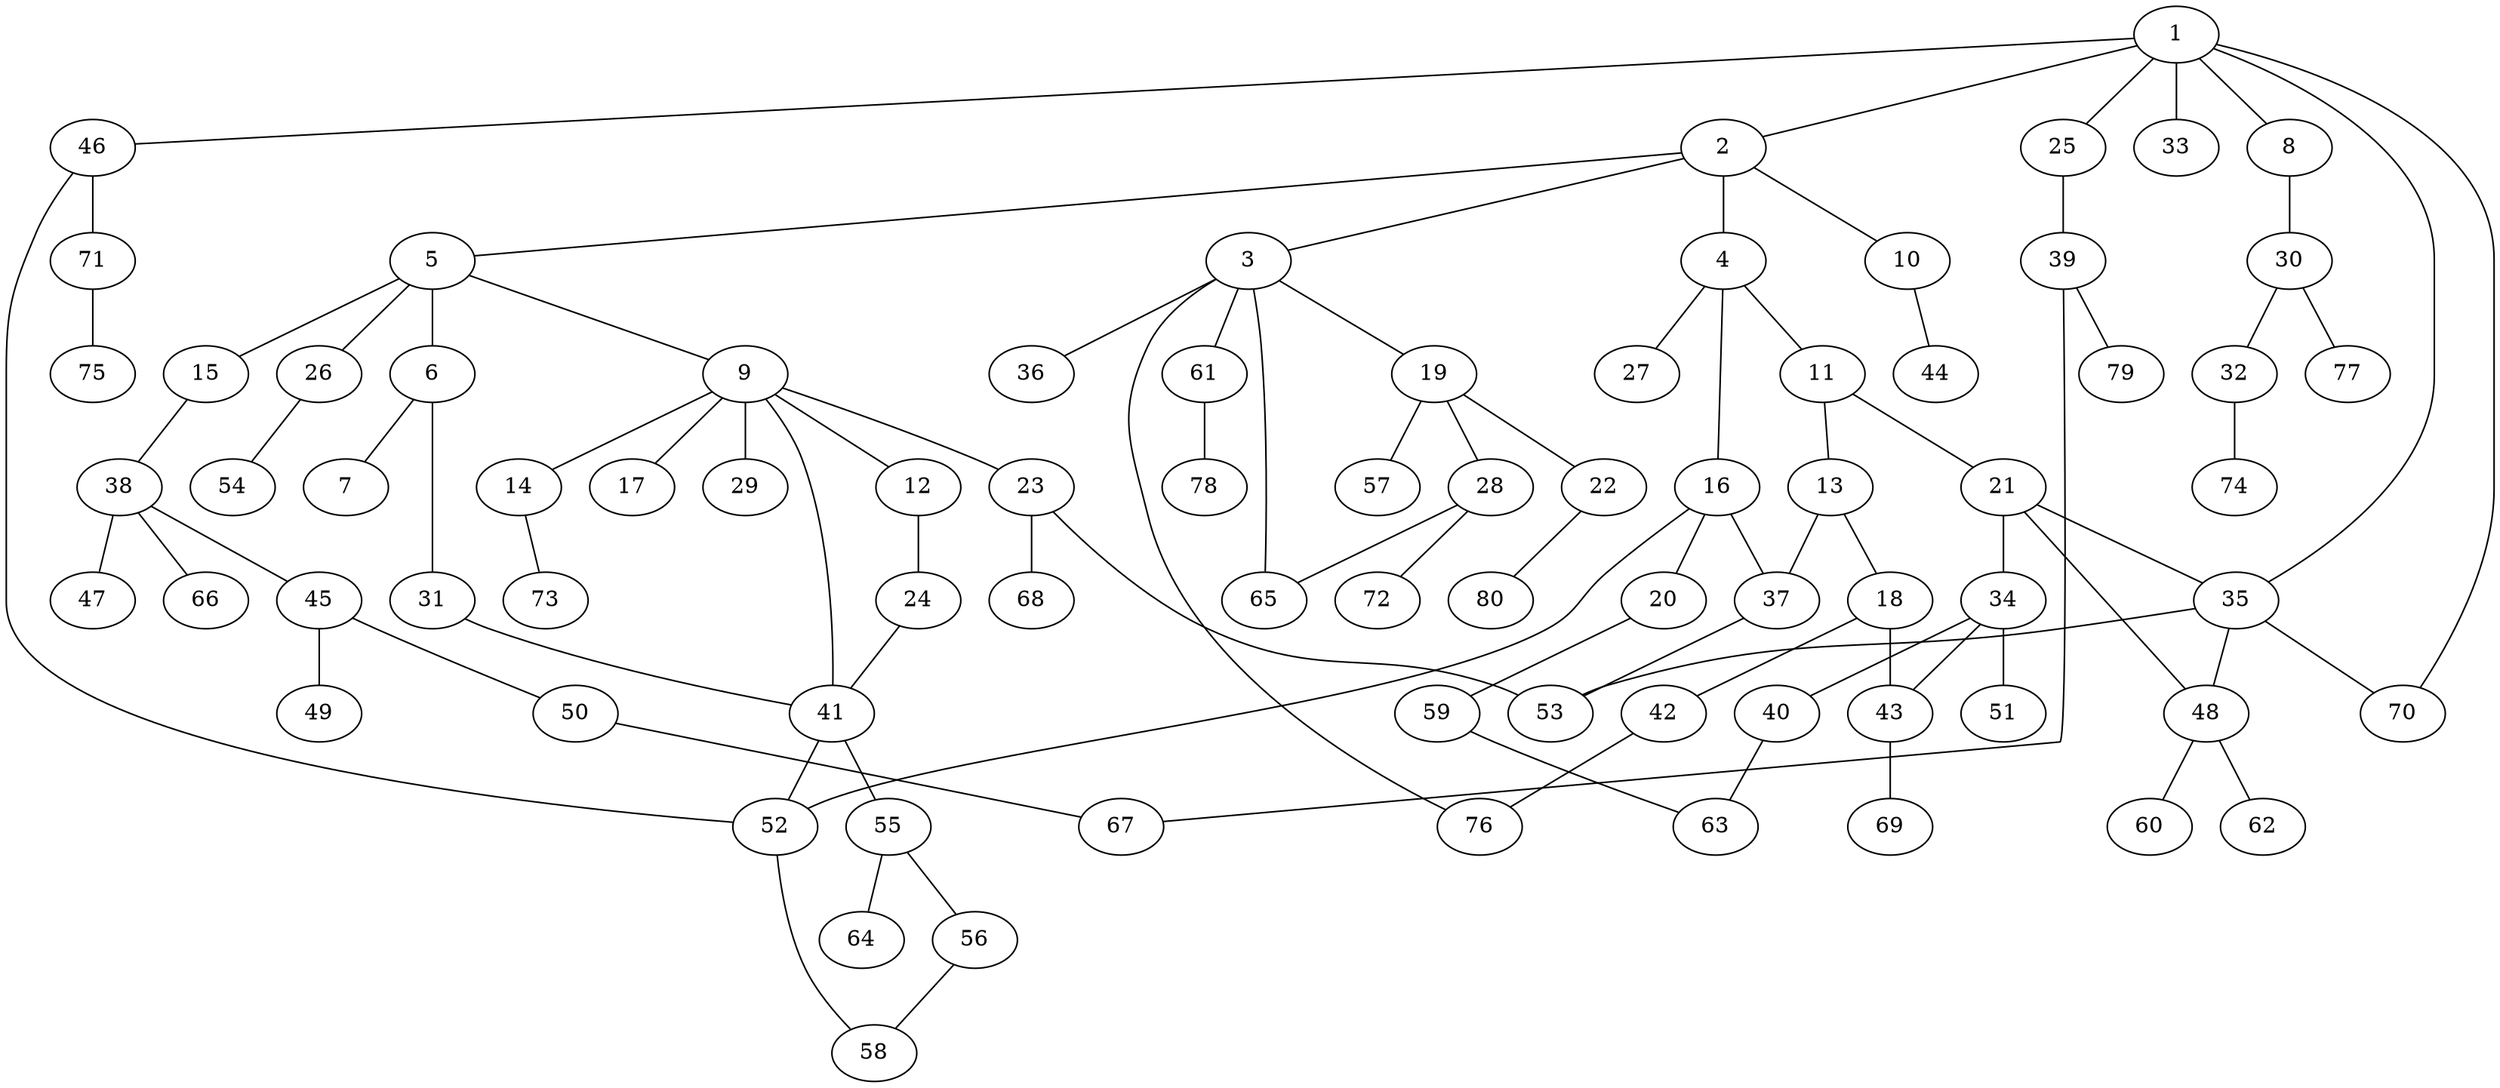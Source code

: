 graph graphname {1--2
1--8
1--25
1--33
1--35
1--46
1--70
2--3
2--4
2--5
2--10
3--19
3--36
3--61
3--65
3--76
4--11
4--16
4--27
5--6
5--9
5--15
5--26
6--7
6--31
8--30
9--12
9--14
9--17
9--23
9--29
9--41
10--44
11--13
11--21
12--24
13--18
13--37
14--73
15--38
16--20
16--37
16--52
18--42
18--43
19--22
19--28
19--57
20--59
21--34
21--35
21--48
22--80
23--53
23--68
24--41
25--39
26--54
28--65
28--72
30--32
30--77
31--41
32--74
34--40
34--43
34--51
35--48
35--53
35--70
37--53
38--45
38--47
38--66
39--67
39--79
40--63
41--52
41--55
42--76
43--69
45--49
45--50
46--52
46--71
48--60
48--62
50--67
52--58
55--56
55--64
56--58
59--63
61--78
71--75
}